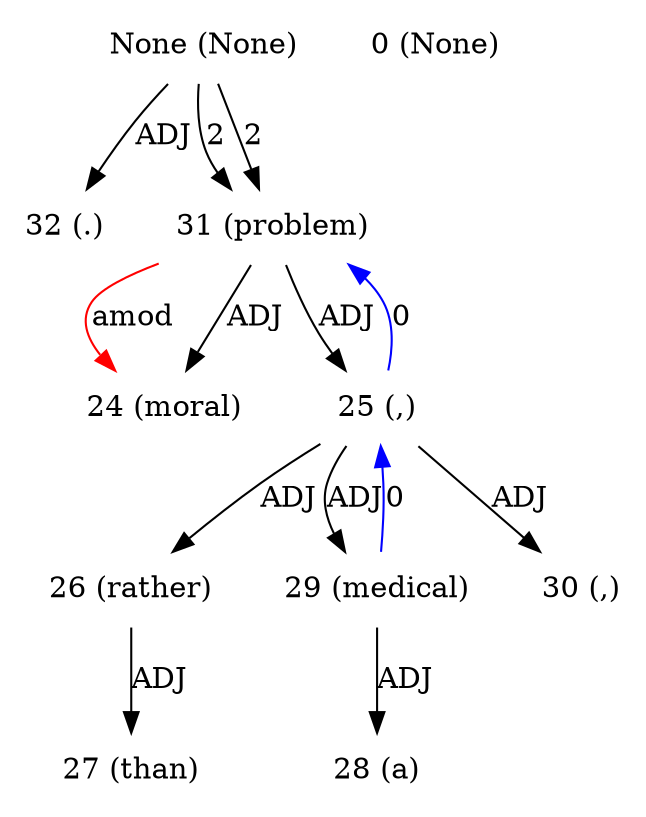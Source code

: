 digraph G{
edge [dir=forward]
node [shape=plaintext]

None [label="None (None)"]
None -> 32 [label="ADJ"]
None [label="None (None)"]
None -> 31 [label="2"]
None [label="None (None)"]
None -> 31 [label="2"]
0 [label="0 (None)"]
24 [label="24 (moral)"]
31 -> 24 [label="amod", color="red"]
25 [label="25 (,)"]
25 -> 31 [label="0", color="blue"]
25 -> 26 [label="ADJ"]
25 -> 29 [label="ADJ"]
25 -> 30 [label="ADJ"]
26 [label="26 (rather)"]
26 -> 27 [label="ADJ"]
27 [label="27 (than)"]
28 [label="28 (a)"]
29 [label="29 (medical)"]
29 -> 25 [label="0", color="blue"]
29 -> 28 [label="ADJ"]
30 [label="30 (,)"]
31 [label="31 (problem)"]
31 -> 24 [label="ADJ"]
31 -> 25 [label="ADJ"]
32 [label="32 (.)"]
}
